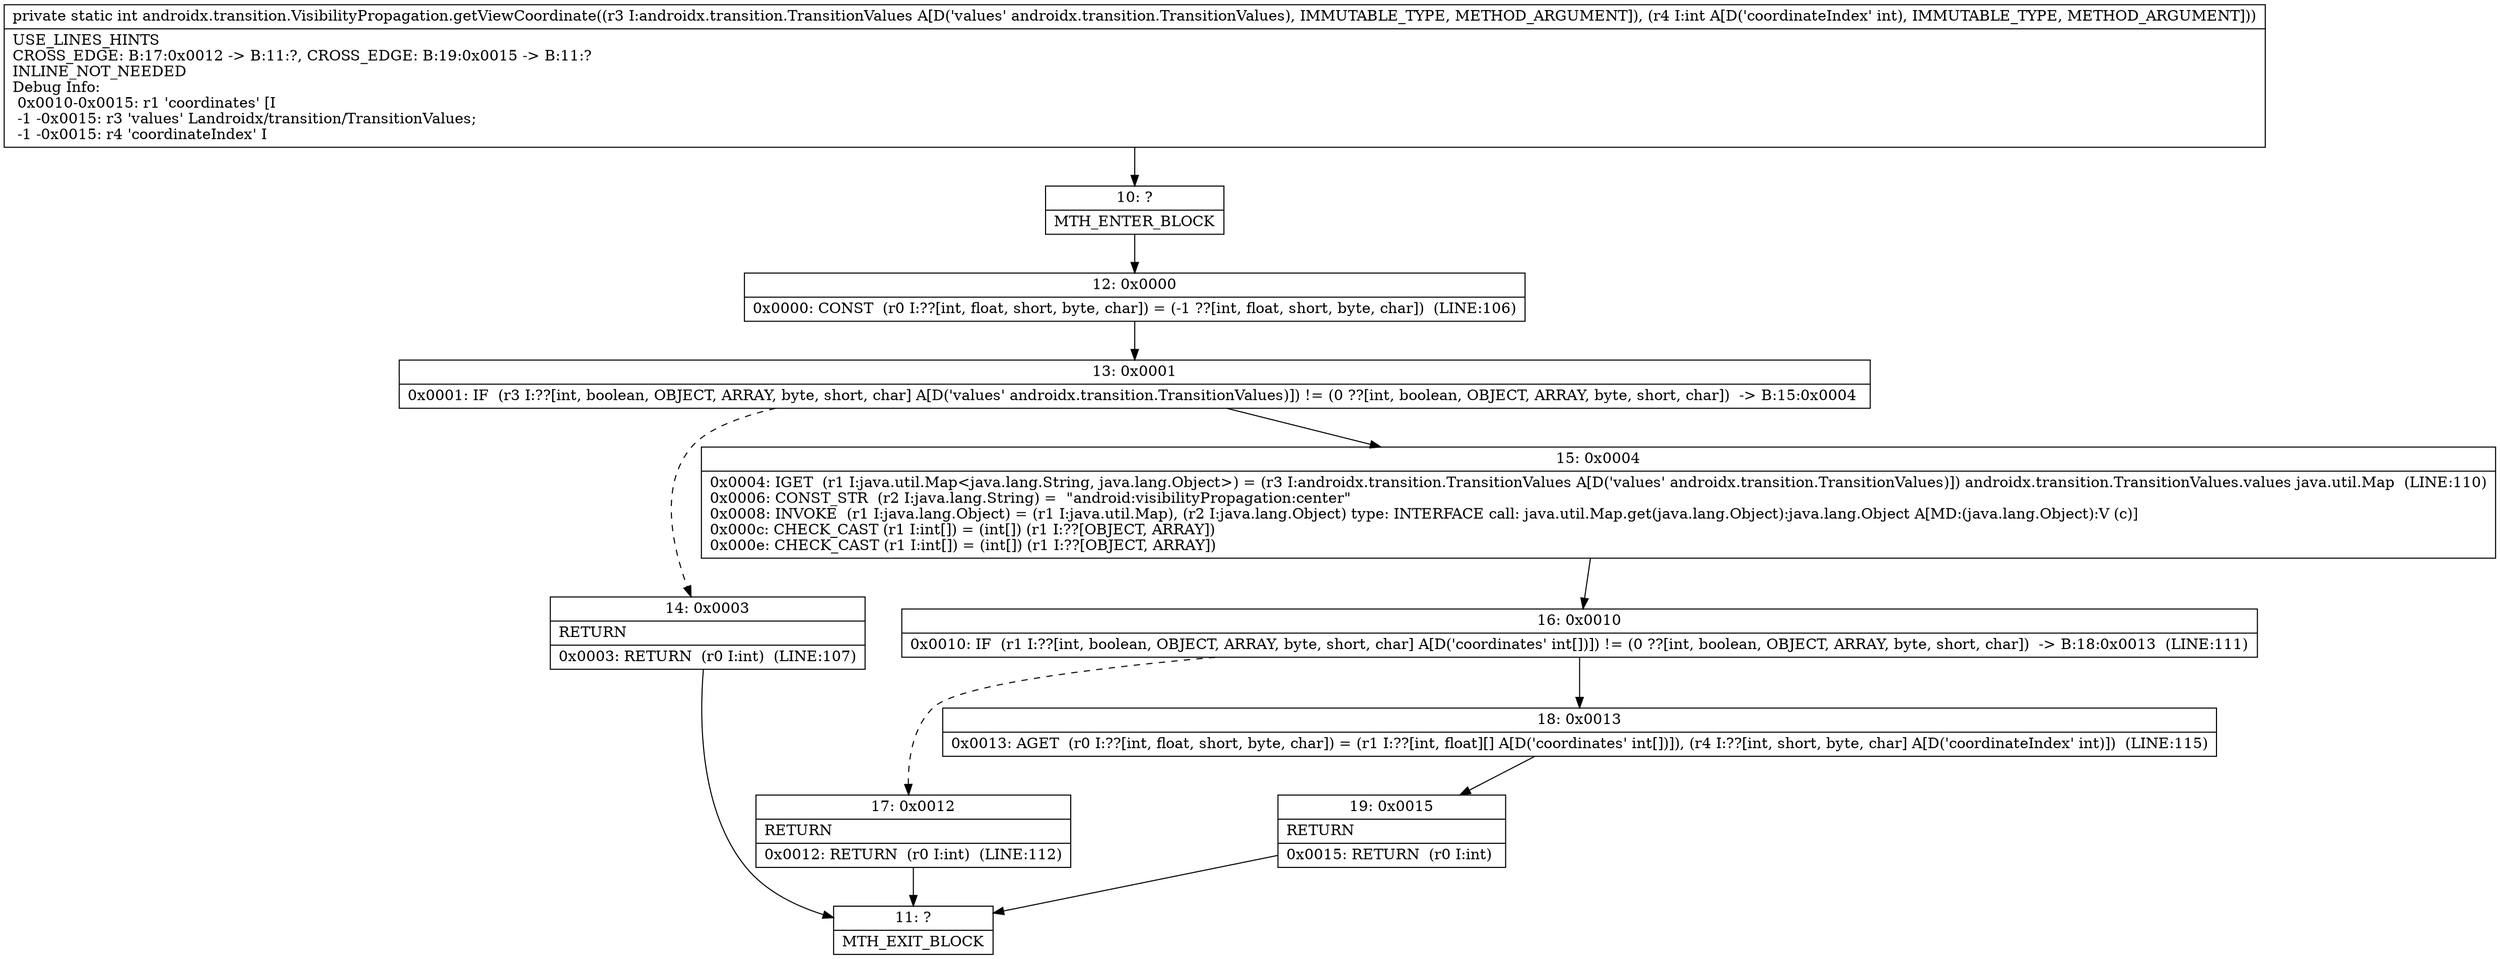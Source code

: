digraph "CFG forandroidx.transition.VisibilityPropagation.getViewCoordinate(Landroidx\/transition\/TransitionValues;I)I" {
Node_10 [shape=record,label="{10\:\ ?|MTH_ENTER_BLOCK\l}"];
Node_12 [shape=record,label="{12\:\ 0x0000|0x0000: CONST  (r0 I:??[int, float, short, byte, char]) = (\-1 ??[int, float, short, byte, char])  (LINE:106)\l}"];
Node_13 [shape=record,label="{13\:\ 0x0001|0x0001: IF  (r3 I:??[int, boolean, OBJECT, ARRAY, byte, short, char] A[D('values' androidx.transition.TransitionValues)]) != (0 ??[int, boolean, OBJECT, ARRAY, byte, short, char])  \-\> B:15:0x0004 \l}"];
Node_14 [shape=record,label="{14\:\ 0x0003|RETURN\l|0x0003: RETURN  (r0 I:int)  (LINE:107)\l}"];
Node_11 [shape=record,label="{11\:\ ?|MTH_EXIT_BLOCK\l}"];
Node_15 [shape=record,label="{15\:\ 0x0004|0x0004: IGET  (r1 I:java.util.Map\<java.lang.String, java.lang.Object\>) = (r3 I:androidx.transition.TransitionValues A[D('values' androidx.transition.TransitionValues)]) androidx.transition.TransitionValues.values java.util.Map  (LINE:110)\l0x0006: CONST_STR  (r2 I:java.lang.String) =  \"android:visibilityPropagation:center\" \l0x0008: INVOKE  (r1 I:java.lang.Object) = (r1 I:java.util.Map), (r2 I:java.lang.Object) type: INTERFACE call: java.util.Map.get(java.lang.Object):java.lang.Object A[MD:(java.lang.Object):V (c)]\l0x000c: CHECK_CAST (r1 I:int[]) = (int[]) (r1 I:??[OBJECT, ARRAY]) \l0x000e: CHECK_CAST (r1 I:int[]) = (int[]) (r1 I:??[OBJECT, ARRAY]) \l}"];
Node_16 [shape=record,label="{16\:\ 0x0010|0x0010: IF  (r1 I:??[int, boolean, OBJECT, ARRAY, byte, short, char] A[D('coordinates' int[])]) != (0 ??[int, boolean, OBJECT, ARRAY, byte, short, char])  \-\> B:18:0x0013  (LINE:111)\l}"];
Node_17 [shape=record,label="{17\:\ 0x0012|RETURN\l|0x0012: RETURN  (r0 I:int)  (LINE:112)\l}"];
Node_18 [shape=record,label="{18\:\ 0x0013|0x0013: AGET  (r0 I:??[int, float, short, byte, char]) = (r1 I:??[int, float][] A[D('coordinates' int[])]), (r4 I:??[int, short, byte, char] A[D('coordinateIndex' int)])  (LINE:115)\l}"];
Node_19 [shape=record,label="{19\:\ 0x0015|RETURN\l|0x0015: RETURN  (r0 I:int) \l}"];
MethodNode[shape=record,label="{private static int androidx.transition.VisibilityPropagation.getViewCoordinate((r3 I:androidx.transition.TransitionValues A[D('values' androidx.transition.TransitionValues), IMMUTABLE_TYPE, METHOD_ARGUMENT]), (r4 I:int A[D('coordinateIndex' int), IMMUTABLE_TYPE, METHOD_ARGUMENT]))  | USE_LINES_HINTS\lCROSS_EDGE: B:17:0x0012 \-\> B:11:?, CROSS_EDGE: B:19:0x0015 \-\> B:11:?\lINLINE_NOT_NEEDED\lDebug Info:\l  0x0010\-0x0015: r1 'coordinates' [I\l  \-1 \-0x0015: r3 'values' Landroidx\/transition\/TransitionValues;\l  \-1 \-0x0015: r4 'coordinateIndex' I\l}"];
MethodNode -> Node_10;Node_10 -> Node_12;
Node_12 -> Node_13;
Node_13 -> Node_14[style=dashed];
Node_13 -> Node_15;
Node_14 -> Node_11;
Node_15 -> Node_16;
Node_16 -> Node_17[style=dashed];
Node_16 -> Node_18;
Node_17 -> Node_11;
Node_18 -> Node_19;
Node_19 -> Node_11;
}

